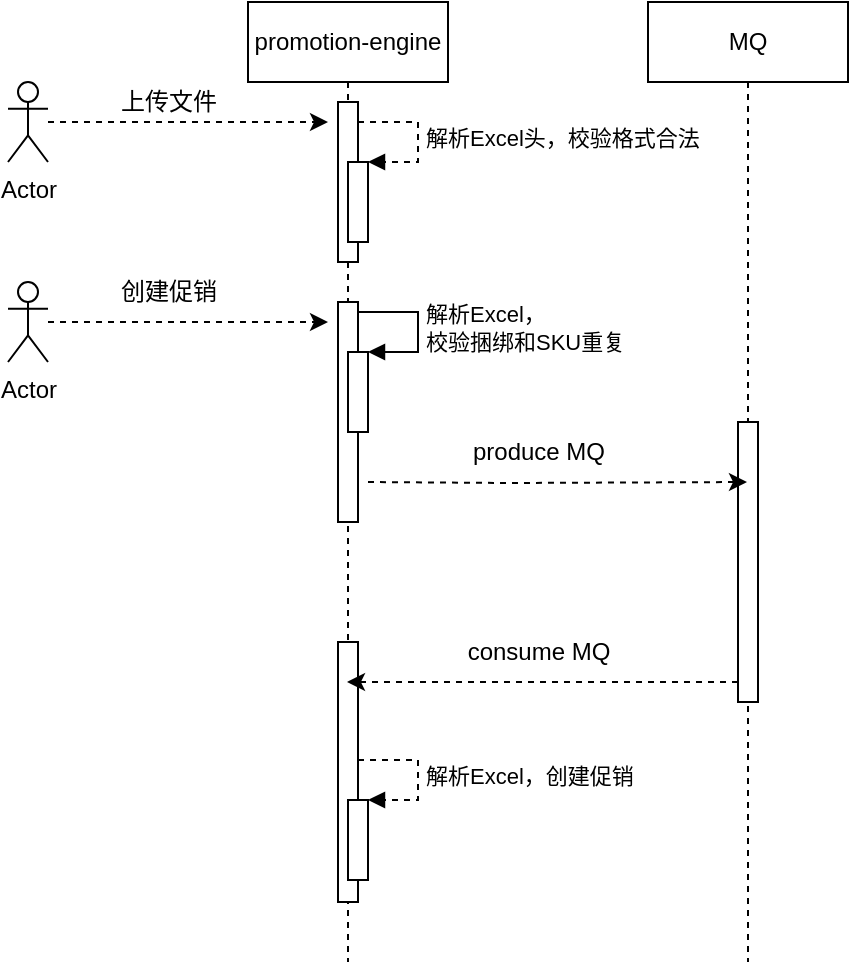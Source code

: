 <mxfile version="20.8.5" type="github">
  <diagram id="daWr7Y4OFURx9f-IC2Lk" name="第 1 页">
    <mxGraphModel dx="1830" dy="636" grid="1" gridSize="10" guides="1" tooltips="1" connect="1" arrows="1" fold="1" page="1" pageScale="1" pageWidth="827" pageHeight="1169" math="0" shadow="0">
      <root>
        <mxCell id="0" />
        <mxCell id="1" parent="0" />
        <mxCell id="nyJuiaISvNmFmO7uwHaw-2" value="promotion-engine" style="shape=umlLifeline;perimeter=lifelinePerimeter;whiteSpace=wrap;html=1;container=1;collapsible=0;recursiveResize=0;outlineConnect=0;" vertex="1" parent="1">
          <mxGeometry x="80" y="160" width="100" height="480" as="geometry" />
        </mxCell>
        <mxCell id="nyJuiaISvNmFmO7uwHaw-8" value="" style="html=1;points=[];perimeter=orthogonalPerimeter;" vertex="1" parent="nyJuiaISvNmFmO7uwHaw-2">
          <mxGeometry x="45" y="320" width="10" height="130" as="geometry" />
        </mxCell>
        <mxCell id="nyJuiaISvNmFmO7uwHaw-15" value="" style="html=1;points=[];perimeter=orthogonalPerimeter;" vertex="1" parent="nyJuiaISvNmFmO7uwHaw-2">
          <mxGeometry x="50" y="399" width="10" height="40" as="geometry" />
        </mxCell>
        <mxCell id="nyJuiaISvNmFmO7uwHaw-16" value="解析Excel，创建促销" style="edgeStyle=orthogonalEdgeStyle;html=1;align=left;spacingLeft=2;endArrow=block;rounded=0;entryX=1;entryY=0;dashed=1;" edge="1" target="nyJuiaISvNmFmO7uwHaw-15" parent="nyJuiaISvNmFmO7uwHaw-2">
          <mxGeometry relative="1" as="geometry">
            <mxPoint x="55" y="379" as="sourcePoint" />
            <Array as="points">
              <mxPoint x="85" y="379" />
            </Array>
          </mxGeometry>
        </mxCell>
        <mxCell id="nyJuiaISvNmFmO7uwHaw-18" value="" style="html=1;points=[];perimeter=orthogonalPerimeter;" vertex="1" parent="nyJuiaISvNmFmO7uwHaw-2">
          <mxGeometry x="45" y="50" width="10" height="80" as="geometry" />
        </mxCell>
        <mxCell id="nyJuiaISvNmFmO7uwHaw-21" value="" style="html=1;points=[];perimeter=orthogonalPerimeter;" vertex="1" parent="nyJuiaISvNmFmO7uwHaw-2">
          <mxGeometry x="50" y="80" width="10" height="40" as="geometry" />
        </mxCell>
        <mxCell id="nyJuiaISvNmFmO7uwHaw-22" value="解析Excel头，校验格式合法" style="edgeStyle=orthogonalEdgeStyle;html=1;align=left;spacingLeft=2;endArrow=block;rounded=0;entryX=1;entryY=0;dashed=1;" edge="1" parent="nyJuiaISvNmFmO7uwHaw-2" target="nyJuiaISvNmFmO7uwHaw-21">
          <mxGeometry relative="1" as="geometry">
            <mxPoint x="55" y="60" as="sourcePoint" />
            <Array as="points">
              <mxPoint x="85" y="60" />
            </Array>
          </mxGeometry>
        </mxCell>
        <mxCell id="nyJuiaISvNmFmO7uwHaw-30" value="" style="html=1;points=[];perimeter=orthogonalPerimeter;" vertex="1" parent="nyJuiaISvNmFmO7uwHaw-2">
          <mxGeometry x="45" y="150" width="10" height="110" as="geometry" />
        </mxCell>
        <mxCell id="nyJuiaISvNmFmO7uwHaw-3" value="" style="html=1;points=[];perimeter=orthogonalPerimeter;" vertex="1" parent="nyJuiaISvNmFmO7uwHaw-2">
          <mxGeometry x="50" y="175" width="10" height="40" as="geometry" />
        </mxCell>
        <mxCell id="nyJuiaISvNmFmO7uwHaw-4" value="解析Excel，&lt;br&gt;校验捆绑和SKU重复" style="edgeStyle=orthogonalEdgeStyle;html=1;align=left;spacingLeft=2;endArrow=block;rounded=0;entryX=1;entryY=0;" edge="1" target="nyJuiaISvNmFmO7uwHaw-3" parent="nyJuiaISvNmFmO7uwHaw-2">
          <mxGeometry relative="1" as="geometry">
            <mxPoint x="55" y="155" as="sourcePoint" />
            <Array as="points">
              <mxPoint x="85" y="155" />
            </Array>
          </mxGeometry>
        </mxCell>
        <mxCell id="nyJuiaISvNmFmO7uwHaw-7" value="MQ" style="shape=umlLifeline;perimeter=lifelinePerimeter;whiteSpace=wrap;html=1;container=1;collapsible=0;recursiveResize=0;outlineConnect=0;" vertex="1" parent="1">
          <mxGeometry x="280" y="160" width="100" height="480" as="geometry" />
        </mxCell>
        <mxCell id="nyJuiaISvNmFmO7uwHaw-9" value="" style="html=1;points=[];perimeter=orthogonalPerimeter;" vertex="1" parent="nyJuiaISvNmFmO7uwHaw-7">
          <mxGeometry x="45" y="210" width="10" height="140" as="geometry" />
        </mxCell>
        <mxCell id="nyJuiaISvNmFmO7uwHaw-10" style="edgeStyle=orthogonalEdgeStyle;rounded=0;orthogonalLoop=1;jettySize=auto;html=1;dashed=1;" edge="1" parent="1" target="nyJuiaISvNmFmO7uwHaw-7">
          <mxGeometry relative="1" as="geometry">
            <mxPoint x="140" y="400" as="sourcePoint" />
            <mxPoint x="310" y="380" as="targetPoint" />
            <Array as="points" />
          </mxGeometry>
        </mxCell>
        <mxCell id="nyJuiaISvNmFmO7uwHaw-11" value="produce MQ" style="text;html=1;align=center;verticalAlign=middle;resizable=0;points=[];autosize=1;strokeColor=none;fillColor=none;" vertex="1" parent="1">
          <mxGeometry x="180" y="370" width="90" height="30" as="geometry" />
        </mxCell>
        <mxCell id="nyJuiaISvNmFmO7uwHaw-13" style="edgeStyle=orthogonalEdgeStyle;rounded=0;orthogonalLoop=1;jettySize=auto;html=1;dashed=1;" edge="1" parent="1" source="nyJuiaISvNmFmO7uwHaw-9">
          <mxGeometry relative="1" as="geometry">
            <mxPoint x="129.5" y="500" as="targetPoint" />
            <Array as="points">
              <mxPoint x="310" y="500" />
              <mxPoint x="310" y="500" />
            </Array>
          </mxGeometry>
        </mxCell>
        <mxCell id="nyJuiaISvNmFmO7uwHaw-14" value="consume&amp;nbsp;MQ" style="text;html=1;align=center;verticalAlign=middle;resizable=0;points=[];autosize=1;strokeColor=none;fillColor=none;" vertex="1" parent="1">
          <mxGeometry x="180" y="470" width="90" height="30" as="geometry" />
        </mxCell>
        <mxCell id="nyJuiaISvNmFmO7uwHaw-19" style="edgeStyle=orthogonalEdgeStyle;rounded=0;orthogonalLoop=1;jettySize=auto;html=1;dashed=1;" edge="1" parent="1" source="nyJuiaISvNmFmO7uwHaw-17">
          <mxGeometry relative="1" as="geometry">
            <mxPoint x="120" y="220" as="targetPoint" />
          </mxGeometry>
        </mxCell>
        <mxCell id="nyJuiaISvNmFmO7uwHaw-17" value="Actor" style="shape=umlActor;verticalLabelPosition=bottom;verticalAlign=top;html=1;" vertex="1" parent="1">
          <mxGeometry x="-40" y="200" width="20" height="40" as="geometry" />
        </mxCell>
        <mxCell id="nyJuiaISvNmFmO7uwHaw-23" value="上传文件" style="text;html=1;align=center;verticalAlign=middle;resizable=0;points=[];autosize=1;strokeColor=none;fillColor=none;" vertex="1" parent="1">
          <mxGeometry x="5" y="195" width="70" height="30" as="geometry" />
        </mxCell>
        <mxCell id="nyJuiaISvNmFmO7uwHaw-27" style="edgeStyle=orthogonalEdgeStyle;rounded=0;orthogonalLoop=1;jettySize=auto;html=1;dashed=1;" edge="1" parent="1" source="nyJuiaISvNmFmO7uwHaw-28">
          <mxGeometry relative="1" as="geometry">
            <mxPoint x="120" y="320" as="targetPoint" />
          </mxGeometry>
        </mxCell>
        <mxCell id="nyJuiaISvNmFmO7uwHaw-28" value="Actor" style="shape=umlActor;verticalLabelPosition=bottom;verticalAlign=top;html=1;" vertex="1" parent="1">
          <mxGeometry x="-40" y="300" width="20" height="40" as="geometry" />
        </mxCell>
        <mxCell id="nyJuiaISvNmFmO7uwHaw-29" value="创建促销" style="text;html=1;align=center;verticalAlign=middle;resizable=0;points=[];autosize=1;strokeColor=none;fillColor=none;" vertex="1" parent="1">
          <mxGeometry x="5" y="290" width="70" height="30" as="geometry" />
        </mxCell>
      </root>
    </mxGraphModel>
  </diagram>
</mxfile>
